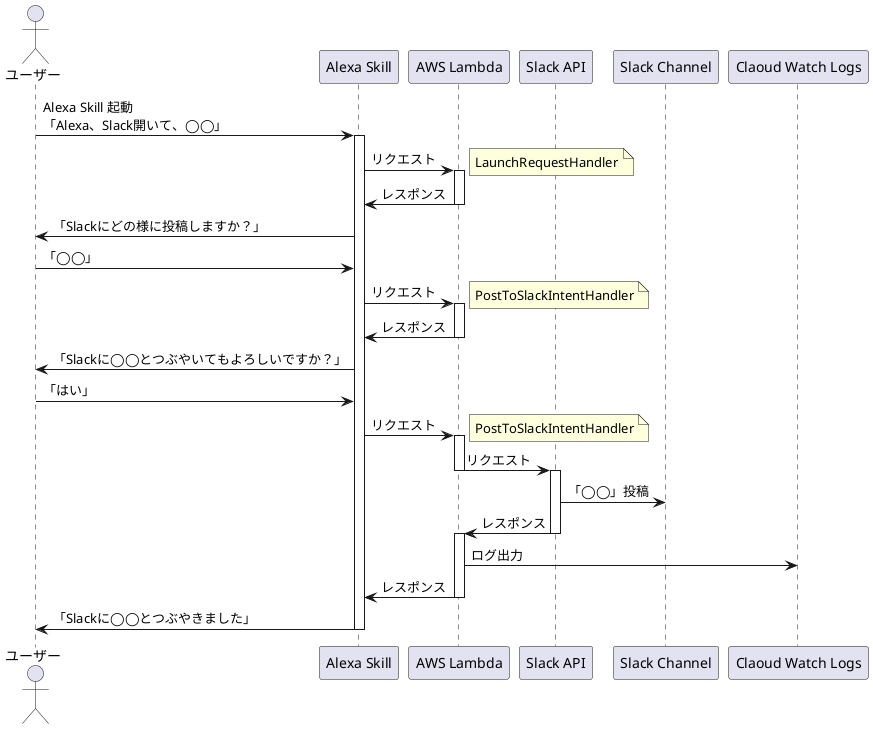 @startuml sequence
/' define participants '/
actor ユーザー

ユーザー -> "Alexa Skill" : Alexa Skill 起動\n「Alexa、Slack開いて、◯◯」
activate "Alexa Skill"
"Alexa Skill" -> "AWS Lambda" : リクエスト
note right: LaunchRequestHandler
activate "AWS Lambda"
"AWS Lambda" -> "Alexa Skill" : レスポンス
deactivate "AWS Lambda"
"Alexa Skill" -> ユーザー : 「Slackにどの様に投稿しますか？」
ユーザー -> "Alexa Skill" : 「◯◯」
"Alexa Skill" -> "AWS Lambda" : リクエスト
note right: PostToSlackIntentHandler
activate "AWS Lambda"
"AWS Lambda" -> "Alexa Skill" : レスポンス
deactivate "AWS Lambda"
"Alexa Skill" -> ユーザー : 「Slackに◯◯とつぶやいてもよろしいですか？」
ユーザー -> "Alexa Skill" : 「はい」
"Alexa Skill" -> "AWS Lambda" : リクエスト
note right: PostToSlackIntentHandler
activate "AWS Lambda"
"AWS Lambda" -> "Slack API" : リクエスト
deactivate "AWS Lambda"
activate "Slack API"
"Slack API" -> "Slack Channel" : 「◯◯」投稿
"Slack API" -> "AWS Lambda" : レスポンス
deactivate "Slack API"
activate "AWS Lambda"
"AWS Lambda" -> "Claoud Watch Logs" : ログ出力
"AWS Lambda" -> "Alexa Skill" : レスポンス
deactivate "AWS Lambda"
"Alexa Skill" -> ユーザー : 「Slackに◯◯とつぶやきました」
deactivate "Alexa Skill"

@enduml
